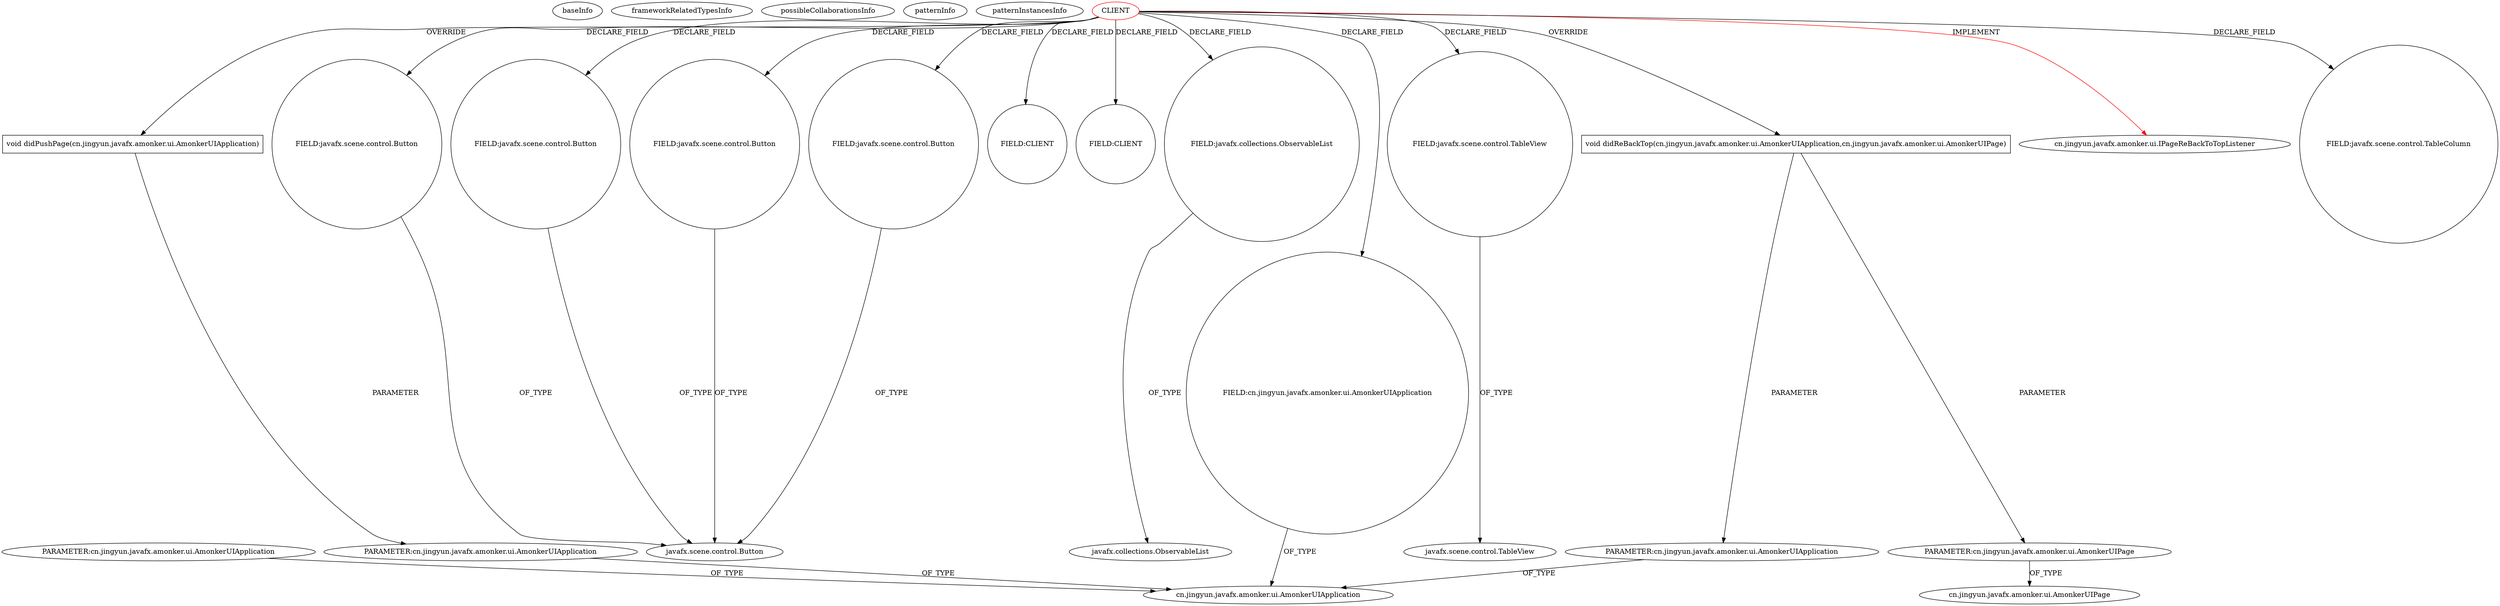digraph {
baseInfo[graphId=3903,category="pattern",isAnonymous=false,possibleRelation=false]
frameworkRelatedTypesInfo[0="cn.jingyun.javafx.amonker.ui.IPageReBackToTopListener"]
possibleCollaborationsInfo[]
patternInfo[frequency=2.0,patternRootClient=0]
patternInstancesInfo[0="amonker-Trans~/amonker-Trans/Trans-master/src/cn/jingyun/trans/FFmpegArgumentsManagerPane.java~FFmpegArgumentsManagerPane~1846",1="amonker-Trans~/amonker-Trans/Trans-master/src/cn/jingyun/trans/MainPane.java~MainPane~1847"]
59[label="void didPushPage(cn.jingyun.javafx.amonker.ui.AmonkerUIApplication)",vertexType="OVERRIDING_METHOD_DECLARATION",isFrameworkType=false,shape=box]
60[label="PARAMETER:cn.jingyun.javafx.amonker.ui.AmonkerUIApplication",vertexType="PARAMETER_DECLARATION",isFrameworkType=false]
7[label="cn.jingyun.javafx.amonker.ui.AmonkerUIApplication",vertexType="FRAMEWORK_CLASS_TYPE",isFrameworkType=false]
92[label="PARAMETER:cn.jingyun.javafx.amonker.ui.AmonkerUIApplication",vertexType="PARAMETER_DECLARATION",isFrameworkType=false]
63[label="PARAMETER:cn.jingyun.javafx.amonker.ui.AmonkerUIApplication",vertexType="PARAMETER_DECLARATION",isFrameworkType=false]
0[label="CLIENT",vertexType="ROOT_CLIENT_CLASS_DECLARATION",isFrameworkType=false,color=red]
16[label="FIELD:javafx.scene.control.Button",vertexType="FIELD_DECLARATION",isFrameworkType=false,shape=circle]
10[label="FIELD:javafx.scene.control.Button",vertexType="FIELD_DECLARATION",isFrameworkType=false,shape=circle]
20[label="FIELD:javafx.scene.control.Button",vertexType="FIELD_DECLARATION",isFrameworkType=false,shape=circle]
18[label="FIELD:javafx.scene.control.Button",vertexType="FIELD_DECLARATION",isFrameworkType=false,shape=circle]
34[label="FIELD:CLIENT",vertexType="FIELD_DECLARATION",isFrameworkType=false,shape=circle]
39[label="FIELD:CLIENT",vertexType="FIELD_DECLARATION",isFrameworkType=false,shape=circle]
32[label="FIELD:javafx.collections.ObservableList",vertexType="FIELD_DECLARATION",isFrameworkType=false,shape=circle]
33[label="javafx.collections.ObservableList",vertexType="FRAMEWORK_INTERFACE_TYPE",isFrameworkType=false]
9[label="javafx.scene.control.Button",vertexType="FRAMEWORK_CLASS_TYPE",isFrameworkType=false]
6[label="FIELD:cn.jingyun.javafx.amonker.ui.AmonkerUIApplication",vertexType="FIELD_DECLARATION",isFrameworkType=false,shape=circle]
44[label="FIELD:javafx.scene.control.TableView",vertexType="FIELD_DECLARATION",isFrameworkType=false,shape=circle]
45[label="javafx.scene.control.TableView",vertexType="FRAMEWORK_CLASS_TYPE",isFrameworkType=false]
62[label="void didReBackTop(cn.jingyun.javafx.amonker.ui.AmonkerUIApplication,cn.jingyun.javafx.amonker.ui.AmonkerUIPage)",vertexType="OVERRIDING_METHOD_DECLARATION",isFrameworkType=false,shape=box]
65[label="PARAMETER:cn.jingyun.javafx.amonker.ui.AmonkerUIPage",vertexType="PARAMETER_DECLARATION",isFrameworkType=false]
66[label="cn.jingyun.javafx.amonker.ui.AmonkerUIPage",vertexType="FRAMEWORK_CLASS_TYPE",isFrameworkType=false]
3[label="cn.jingyun.javafx.amonker.ui.IPageReBackToTopListener",vertexType="FRAMEWORK_INTERFACE_TYPE",isFrameworkType=false]
52[label="FIELD:javafx.scene.control.TableColumn",vertexType="FIELD_DECLARATION",isFrameworkType=false,shape=circle]
59->60[label="PARAMETER"]
62->63[label="PARAMETER"]
0->62[label="OVERRIDE"]
20->9[label="OF_TYPE"]
6->7[label="OF_TYPE"]
0->52[label="DECLARE_FIELD"]
0->18[label="DECLARE_FIELD"]
62->65[label="PARAMETER"]
60->7[label="OF_TYPE"]
63->7[label="OF_TYPE"]
92->7[label="OF_TYPE"]
18->9[label="OF_TYPE"]
0->10[label="DECLARE_FIELD"]
44->45[label="OF_TYPE"]
10->9[label="OF_TYPE"]
0->20[label="DECLARE_FIELD"]
0->39[label="DECLARE_FIELD"]
32->33[label="OF_TYPE"]
0->3[label="IMPLEMENT",color=red]
0->59[label="OVERRIDE"]
0->34[label="DECLARE_FIELD"]
16->9[label="OF_TYPE"]
0->6[label="DECLARE_FIELD"]
0->16[label="DECLARE_FIELD"]
0->44[label="DECLARE_FIELD"]
0->32[label="DECLARE_FIELD"]
65->66[label="OF_TYPE"]
}
